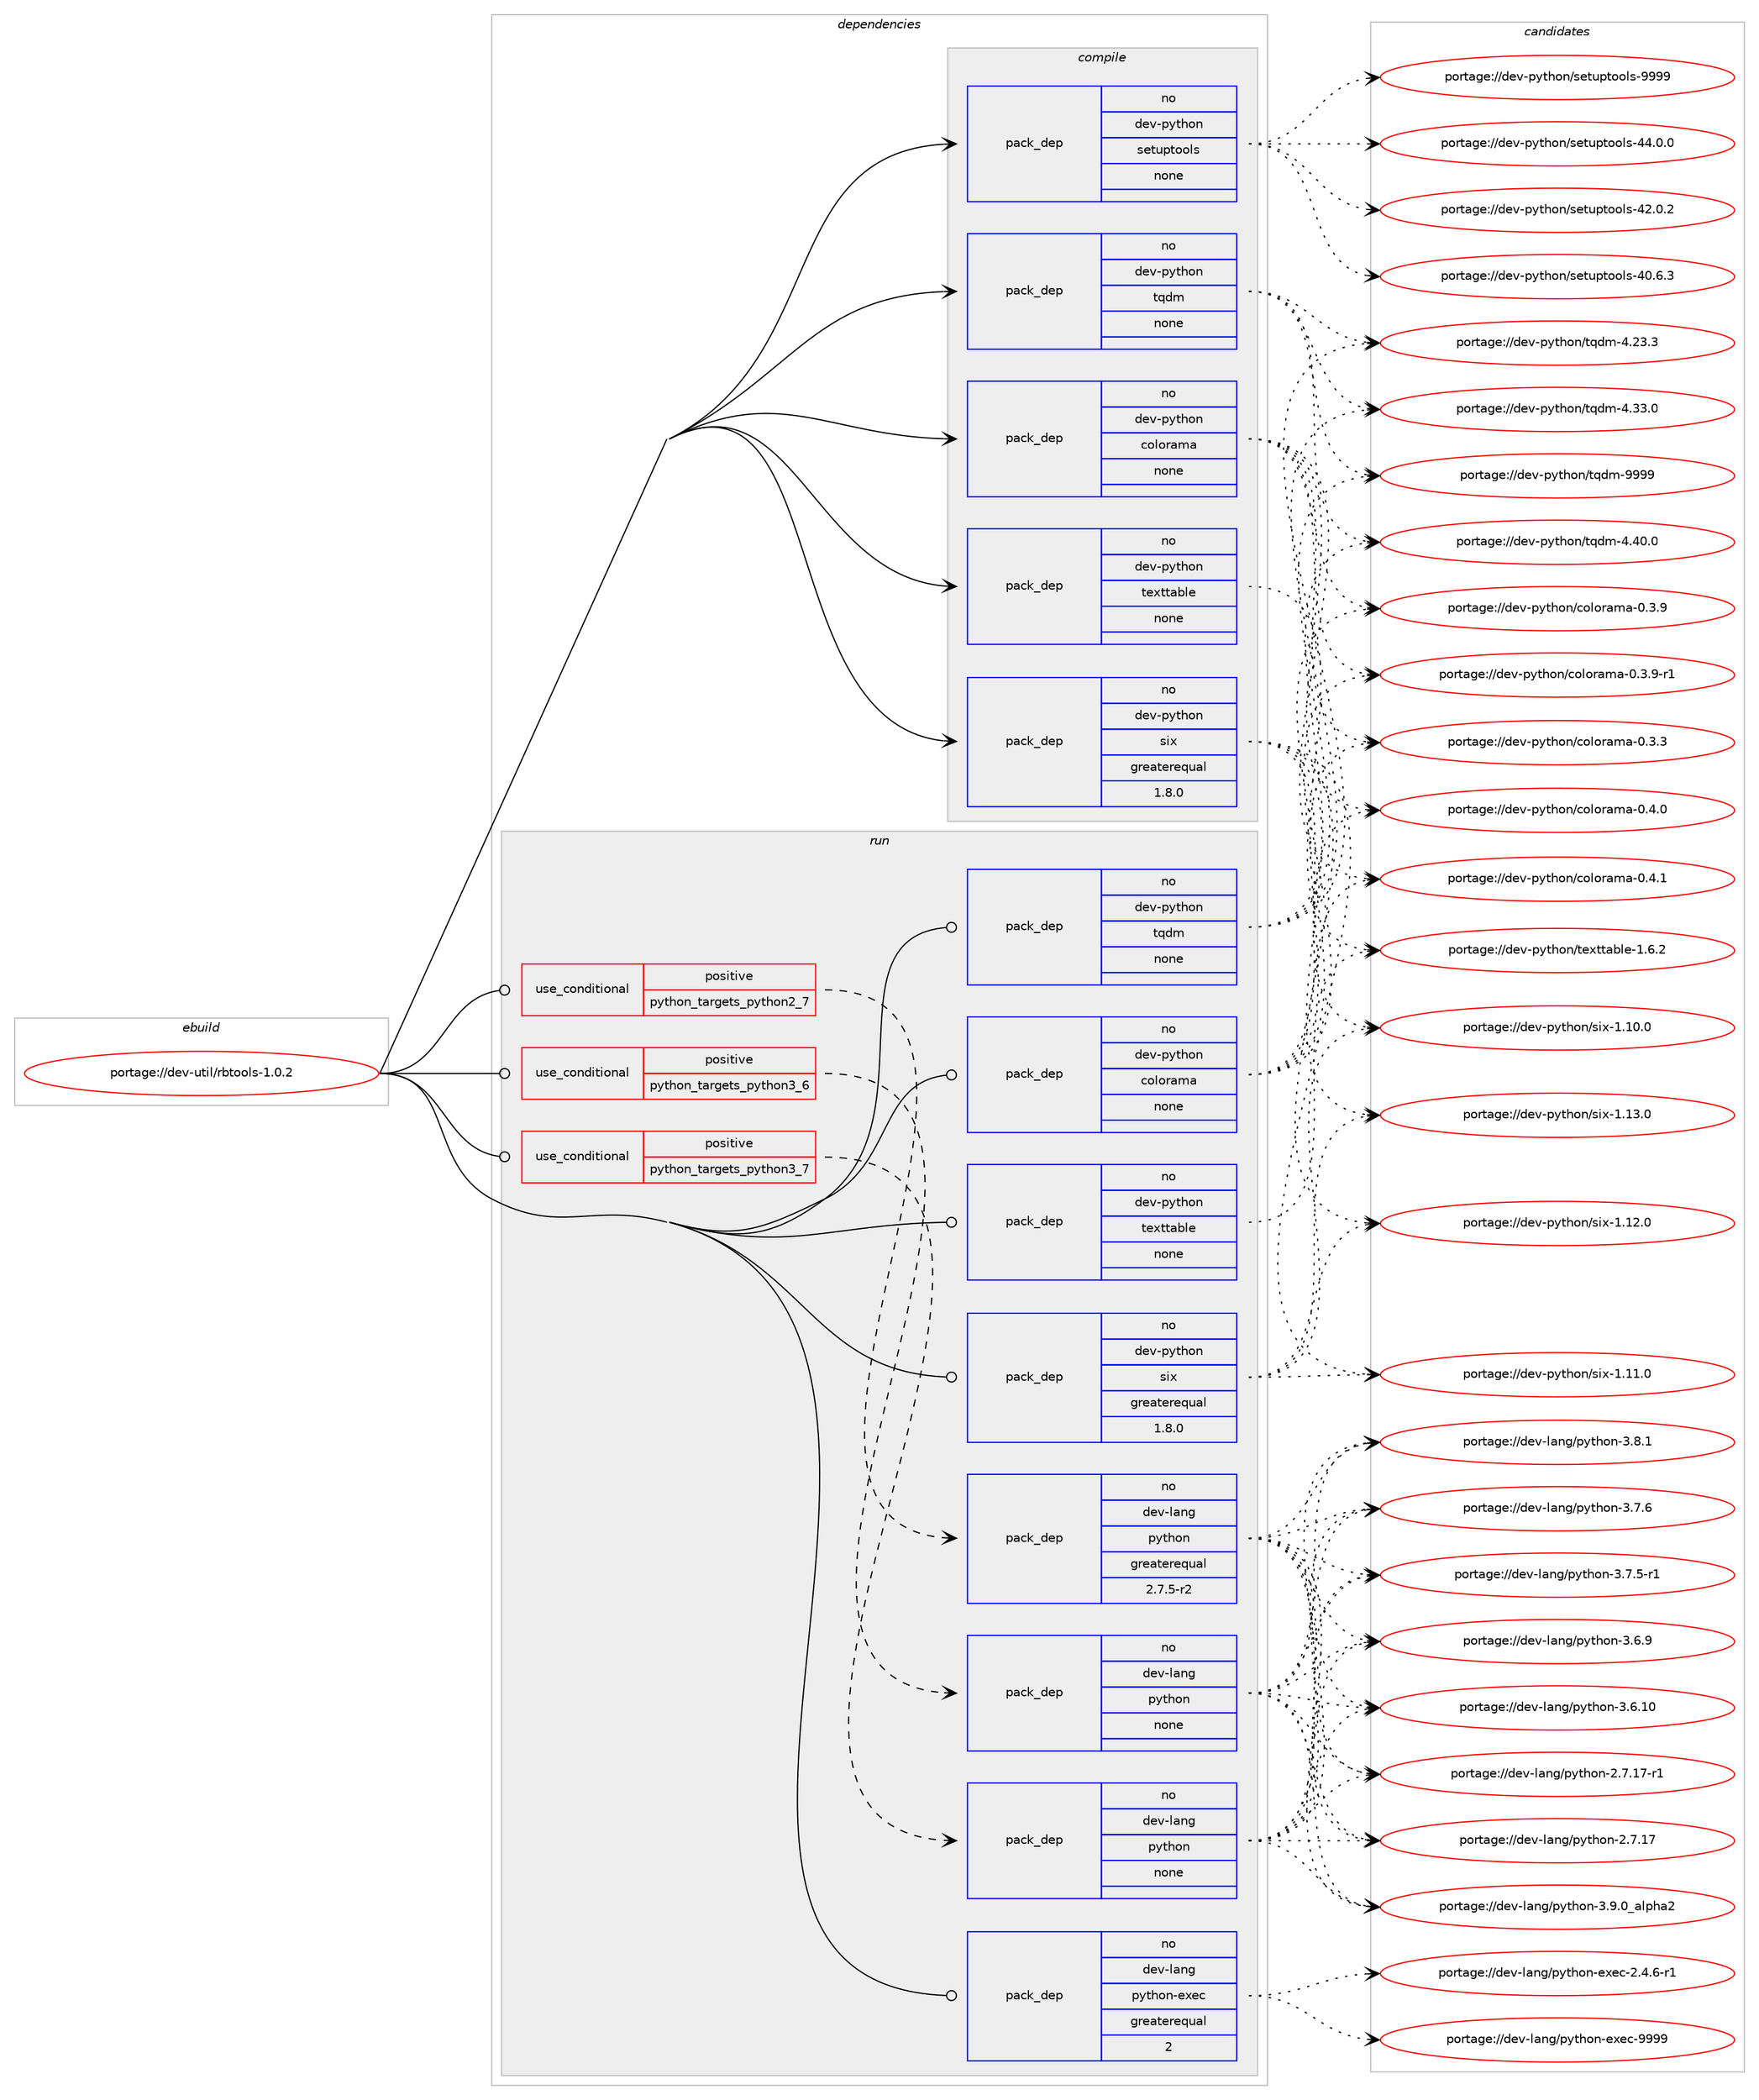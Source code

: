 digraph prolog {

# *************
# Graph options
# *************

newrank=true;
concentrate=true;
compound=true;
graph [rankdir=LR,fontname=Helvetica,fontsize=10,ranksep=1.5];#, ranksep=2.5, nodesep=0.2];
edge  [arrowhead=vee];
node  [fontname=Helvetica,fontsize=10];

# **********
# The ebuild
# **********

subgraph cluster_leftcol {
color=gray;
label=<<i>ebuild</i>>;
id [label="portage://dev-util/rbtools-1.0.2", color=red, width=4, href="../dev-util/rbtools-1.0.2.svg"];
}

# ****************
# The dependencies
# ****************

subgraph cluster_midcol {
color=gray;
label=<<i>dependencies</i>>;
subgraph cluster_compile {
fillcolor="#eeeeee";
style=filled;
label=<<i>compile</i>>;
subgraph pack231536 {
dependency297838 [label=<<TABLE BORDER="0" CELLBORDER="1" CELLSPACING="0" CELLPADDING="4" WIDTH="220"><TR><TD ROWSPAN="6" CELLPADDING="30">pack_dep</TD></TR><TR><TD WIDTH="110">no</TD></TR><TR><TD>dev-python</TD></TR><TR><TD>colorama</TD></TR><TR><TD>none</TD></TR><TR><TD></TD></TR></TABLE>>, shape=none, color=blue];
}
id:e -> dependency297838:w [weight=20,style="solid",arrowhead="vee"];
subgraph pack231537 {
dependency297839 [label=<<TABLE BORDER="0" CELLBORDER="1" CELLSPACING="0" CELLPADDING="4" WIDTH="220"><TR><TD ROWSPAN="6" CELLPADDING="30">pack_dep</TD></TR><TR><TD WIDTH="110">no</TD></TR><TR><TD>dev-python</TD></TR><TR><TD>setuptools</TD></TR><TR><TD>none</TD></TR><TR><TD></TD></TR></TABLE>>, shape=none, color=blue];
}
id:e -> dependency297839:w [weight=20,style="solid",arrowhead="vee"];
subgraph pack231538 {
dependency297840 [label=<<TABLE BORDER="0" CELLBORDER="1" CELLSPACING="0" CELLPADDING="4" WIDTH="220"><TR><TD ROWSPAN="6" CELLPADDING="30">pack_dep</TD></TR><TR><TD WIDTH="110">no</TD></TR><TR><TD>dev-python</TD></TR><TR><TD>six</TD></TR><TR><TD>greaterequal</TD></TR><TR><TD>1.8.0</TD></TR></TABLE>>, shape=none, color=blue];
}
id:e -> dependency297840:w [weight=20,style="solid",arrowhead="vee"];
subgraph pack231539 {
dependency297841 [label=<<TABLE BORDER="0" CELLBORDER="1" CELLSPACING="0" CELLPADDING="4" WIDTH="220"><TR><TD ROWSPAN="6" CELLPADDING="30">pack_dep</TD></TR><TR><TD WIDTH="110">no</TD></TR><TR><TD>dev-python</TD></TR><TR><TD>texttable</TD></TR><TR><TD>none</TD></TR><TR><TD></TD></TR></TABLE>>, shape=none, color=blue];
}
id:e -> dependency297841:w [weight=20,style="solid",arrowhead="vee"];
subgraph pack231540 {
dependency297842 [label=<<TABLE BORDER="0" CELLBORDER="1" CELLSPACING="0" CELLPADDING="4" WIDTH="220"><TR><TD ROWSPAN="6" CELLPADDING="30">pack_dep</TD></TR><TR><TD WIDTH="110">no</TD></TR><TR><TD>dev-python</TD></TR><TR><TD>tqdm</TD></TR><TR><TD>none</TD></TR><TR><TD></TD></TR></TABLE>>, shape=none, color=blue];
}
id:e -> dependency297842:w [weight=20,style="solid",arrowhead="vee"];
}
subgraph cluster_compileandrun {
fillcolor="#eeeeee";
style=filled;
label=<<i>compile and run</i>>;
}
subgraph cluster_run {
fillcolor="#eeeeee";
style=filled;
label=<<i>run</i>>;
subgraph cond61714 {
dependency297843 [label=<<TABLE BORDER="0" CELLBORDER="1" CELLSPACING="0" CELLPADDING="4"><TR><TD ROWSPAN="3" CELLPADDING="10">use_conditional</TD></TR><TR><TD>positive</TD></TR><TR><TD>python_targets_python2_7</TD></TR></TABLE>>, shape=none, color=red];
subgraph pack231541 {
dependency297844 [label=<<TABLE BORDER="0" CELLBORDER="1" CELLSPACING="0" CELLPADDING="4" WIDTH="220"><TR><TD ROWSPAN="6" CELLPADDING="30">pack_dep</TD></TR><TR><TD WIDTH="110">no</TD></TR><TR><TD>dev-lang</TD></TR><TR><TD>python</TD></TR><TR><TD>greaterequal</TD></TR><TR><TD>2.7.5-r2</TD></TR></TABLE>>, shape=none, color=blue];
}
dependency297843:e -> dependency297844:w [weight=20,style="dashed",arrowhead="vee"];
}
id:e -> dependency297843:w [weight=20,style="solid",arrowhead="odot"];
subgraph cond61715 {
dependency297845 [label=<<TABLE BORDER="0" CELLBORDER="1" CELLSPACING="0" CELLPADDING="4"><TR><TD ROWSPAN="3" CELLPADDING="10">use_conditional</TD></TR><TR><TD>positive</TD></TR><TR><TD>python_targets_python3_6</TD></TR></TABLE>>, shape=none, color=red];
subgraph pack231542 {
dependency297846 [label=<<TABLE BORDER="0" CELLBORDER="1" CELLSPACING="0" CELLPADDING="4" WIDTH="220"><TR><TD ROWSPAN="6" CELLPADDING="30">pack_dep</TD></TR><TR><TD WIDTH="110">no</TD></TR><TR><TD>dev-lang</TD></TR><TR><TD>python</TD></TR><TR><TD>none</TD></TR><TR><TD></TD></TR></TABLE>>, shape=none, color=blue];
}
dependency297845:e -> dependency297846:w [weight=20,style="dashed",arrowhead="vee"];
}
id:e -> dependency297845:w [weight=20,style="solid",arrowhead="odot"];
subgraph cond61716 {
dependency297847 [label=<<TABLE BORDER="0" CELLBORDER="1" CELLSPACING="0" CELLPADDING="4"><TR><TD ROWSPAN="3" CELLPADDING="10">use_conditional</TD></TR><TR><TD>positive</TD></TR><TR><TD>python_targets_python3_7</TD></TR></TABLE>>, shape=none, color=red];
subgraph pack231543 {
dependency297848 [label=<<TABLE BORDER="0" CELLBORDER="1" CELLSPACING="0" CELLPADDING="4" WIDTH="220"><TR><TD ROWSPAN="6" CELLPADDING="30">pack_dep</TD></TR><TR><TD WIDTH="110">no</TD></TR><TR><TD>dev-lang</TD></TR><TR><TD>python</TD></TR><TR><TD>none</TD></TR><TR><TD></TD></TR></TABLE>>, shape=none, color=blue];
}
dependency297847:e -> dependency297848:w [weight=20,style="dashed",arrowhead="vee"];
}
id:e -> dependency297847:w [weight=20,style="solid",arrowhead="odot"];
subgraph pack231544 {
dependency297849 [label=<<TABLE BORDER="0" CELLBORDER="1" CELLSPACING="0" CELLPADDING="4" WIDTH="220"><TR><TD ROWSPAN="6" CELLPADDING="30">pack_dep</TD></TR><TR><TD WIDTH="110">no</TD></TR><TR><TD>dev-lang</TD></TR><TR><TD>python-exec</TD></TR><TR><TD>greaterequal</TD></TR><TR><TD>2</TD></TR></TABLE>>, shape=none, color=blue];
}
id:e -> dependency297849:w [weight=20,style="solid",arrowhead="odot"];
subgraph pack231545 {
dependency297850 [label=<<TABLE BORDER="0" CELLBORDER="1" CELLSPACING="0" CELLPADDING="4" WIDTH="220"><TR><TD ROWSPAN="6" CELLPADDING="30">pack_dep</TD></TR><TR><TD WIDTH="110">no</TD></TR><TR><TD>dev-python</TD></TR><TR><TD>colorama</TD></TR><TR><TD>none</TD></TR><TR><TD></TD></TR></TABLE>>, shape=none, color=blue];
}
id:e -> dependency297850:w [weight=20,style="solid",arrowhead="odot"];
subgraph pack231546 {
dependency297851 [label=<<TABLE BORDER="0" CELLBORDER="1" CELLSPACING="0" CELLPADDING="4" WIDTH="220"><TR><TD ROWSPAN="6" CELLPADDING="30">pack_dep</TD></TR><TR><TD WIDTH="110">no</TD></TR><TR><TD>dev-python</TD></TR><TR><TD>six</TD></TR><TR><TD>greaterequal</TD></TR><TR><TD>1.8.0</TD></TR></TABLE>>, shape=none, color=blue];
}
id:e -> dependency297851:w [weight=20,style="solid",arrowhead="odot"];
subgraph pack231547 {
dependency297852 [label=<<TABLE BORDER="0" CELLBORDER="1" CELLSPACING="0" CELLPADDING="4" WIDTH="220"><TR><TD ROWSPAN="6" CELLPADDING="30">pack_dep</TD></TR><TR><TD WIDTH="110">no</TD></TR><TR><TD>dev-python</TD></TR><TR><TD>texttable</TD></TR><TR><TD>none</TD></TR><TR><TD></TD></TR></TABLE>>, shape=none, color=blue];
}
id:e -> dependency297852:w [weight=20,style="solid",arrowhead="odot"];
subgraph pack231548 {
dependency297853 [label=<<TABLE BORDER="0" CELLBORDER="1" CELLSPACING="0" CELLPADDING="4" WIDTH="220"><TR><TD ROWSPAN="6" CELLPADDING="30">pack_dep</TD></TR><TR><TD WIDTH="110">no</TD></TR><TR><TD>dev-python</TD></TR><TR><TD>tqdm</TD></TR><TR><TD>none</TD></TR><TR><TD></TD></TR></TABLE>>, shape=none, color=blue];
}
id:e -> dependency297853:w [weight=20,style="solid",arrowhead="odot"];
}
}

# **************
# The candidates
# **************

subgraph cluster_choices {
rank=same;
color=gray;
label=<<i>candidates</i>>;

subgraph choice231536 {
color=black;
nodesep=1;
choice1001011184511212111610411111047991111081111149710997454846524649 [label="portage://dev-python/colorama-0.4.1", color=red, width=4,href="../dev-python/colorama-0.4.1.svg"];
choice1001011184511212111610411111047991111081111149710997454846524648 [label="portage://dev-python/colorama-0.4.0", color=red, width=4,href="../dev-python/colorama-0.4.0.svg"];
choice10010111845112121116104111110479911110811111497109974548465146574511449 [label="portage://dev-python/colorama-0.3.9-r1", color=red, width=4,href="../dev-python/colorama-0.3.9-r1.svg"];
choice1001011184511212111610411111047991111081111149710997454846514657 [label="portage://dev-python/colorama-0.3.9", color=red, width=4,href="../dev-python/colorama-0.3.9.svg"];
choice1001011184511212111610411111047991111081111149710997454846514651 [label="portage://dev-python/colorama-0.3.3", color=red, width=4,href="../dev-python/colorama-0.3.3.svg"];
dependency297838:e -> choice1001011184511212111610411111047991111081111149710997454846524649:w [style=dotted,weight="100"];
dependency297838:e -> choice1001011184511212111610411111047991111081111149710997454846524648:w [style=dotted,weight="100"];
dependency297838:e -> choice10010111845112121116104111110479911110811111497109974548465146574511449:w [style=dotted,weight="100"];
dependency297838:e -> choice1001011184511212111610411111047991111081111149710997454846514657:w [style=dotted,weight="100"];
dependency297838:e -> choice1001011184511212111610411111047991111081111149710997454846514651:w [style=dotted,weight="100"];
}
subgraph choice231537 {
color=black;
nodesep=1;
choice10010111845112121116104111110471151011161171121161111111081154557575757 [label="portage://dev-python/setuptools-9999", color=red, width=4,href="../dev-python/setuptools-9999.svg"];
choice100101118451121211161041111104711510111611711211611111110811545525246484648 [label="portage://dev-python/setuptools-44.0.0", color=red, width=4,href="../dev-python/setuptools-44.0.0.svg"];
choice100101118451121211161041111104711510111611711211611111110811545525046484650 [label="portage://dev-python/setuptools-42.0.2", color=red, width=4,href="../dev-python/setuptools-42.0.2.svg"];
choice100101118451121211161041111104711510111611711211611111110811545524846544651 [label="portage://dev-python/setuptools-40.6.3", color=red, width=4,href="../dev-python/setuptools-40.6.3.svg"];
dependency297839:e -> choice10010111845112121116104111110471151011161171121161111111081154557575757:w [style=dotted,weight="100"];
dependency297839:e -> choice100101118451121211161041111104711510111611711211611111110811545525246484648:w [style=dotted,weight="100"];
dependency297839:e -> choice100101118451121211161041111104711510111611711211611111110811545525046484650:w [style=dotted,weight="100"];
dependency297839:e -> choice100101118451121211161041111104711510111611711211611111110811545524846544651:w [style=dotted,weight="100"];
}
subgraph choice231538 {
color=black;
nodesep=1;
choice100101118451121211161041111104711510512045494649514648 [label="portage://dev-python/six-1.13.0", color=red, width=4,href="../dev-python/six-1.13.0.svg"];
choice100101118451121211161041111104711510512045494649504648 [label="portage://dev-python/six-1.12.0", color=red, width=4,href="../dev-python/six-1.12.0.svg"];
choice100101118451121211161041111104711510512045494649494648 [label="portage://dev-python/six-1.11.0", color=red, width=4,href="../dev-python/six-1.11.0.svg"];
choice100101118451121211161041111104711510512045494649484648 [label="portage://dev-python/six-1.10.0", color=red, width=4,href="../dev-python/six-1.10.0.svg"];
dependency297840:e -> choice100101118451121211161041111104711510512045494649514648:w [style=dotted,weight="100"];
dependency297840:e -> choice100101118451121211161041111104711510512045494649504648:w [style=dotted,weight="100"];
dependency297840:e -> choice100101118451121211161041111104711510512045494649494648:w [style=dotted,weight="100"];
dependency297840:e -> choice100101118451121211161041111104711510512045494649484648:w [style=dotted,weight="100"];
}
subgraph choice231539 {
color=black;
nodesep=1;
choice10010111845112121116104111110471161011201161169798108101454946544650 [label="portage://dev-python/texttable-1.6.2", color=red, width=4,href="../dev-python/texttable-1.6.2.svg"];
dependency297841:e -> choice10010111845112121116104111110471161011201161169798108101454946544650:w [style=dotted,weight="100"];
}
subgraph choice231540 {
color=black;
nodesep=1;
choice10010111845112121116104111110471161131001094557575757 [label="portage://dev-python/tqdm-9999", color=red, width=4,href="../dev-python/tqdm-9999.svg"];
choice100101118451121211161041111104711611310010945524652484648 [label="portage://dev-python/tqdm-4.40.0", color=red, width=4,href="../dev-python/tqdm-4.40.0.svg"];
choice100101118451121211161041111104711611310010945524651514648 [label="portage://dev-python/tqdm-4.33.0", color=red, width=4,href="../dev-python/tqdm-4.33.0.svg"];
choice100101118451121211161041111104711611310010945524650514651 [label="portage://dev-python/tqdm-4.23.3", color=red, width=4,href="../dev-python/tqdm-4.23.3.svg"];
dependency297842:e -> choice10010111845112121116104111110471161131001094557575757:w [style=dotted,weight="100"];
dependency297842:e -> choice100101118451121211161041111104711611310010945524652484648:w [style=dotted,weight="100"];
dependency297842:e -> choice100101118451121211161041111104711611310010945524651514648:w [style=dotted,weight="100"];
dependency297842:e -> choice100101118451121211161041111104711611310010945524650514651:w [style=dotted,weight="100"];
}
subgraph choice231541 {
color=black;
nodesep=1;
choice10010111845108971101034711212111610411111045514657464895971081121049750 [label="portage://dev-lang/python-3.9.0_alpha2", color=red, width=4,href="../dev-lang/python-3.9.0_alpha2.svg"];
choice100101118451089711010347112121116104111110455146564649 [label="portage://dev-lang/python-3.8.1", color=red, width=4,href="../dev-lang/python-3.8.1.svg"];
choice100101118451089711010347112121116104111110455146554654 [label="portage://dev-lang/python-3.7.6", color=red, width=4,href="../dev-lang/python-3.7.6.svg"];
choice1001011184510897110103471121211161041111104551465546534511449 [label="portage://dev-lang/python-3.7.5-r1", color=red, width=4,href="../dev-lang/python-3.7.5-r1.svg"];
choice100101118451089711010347112121116104111110455146544657 [label="portage://dev-lang/python-3.6.9", color=red, width=4,href="../dev-lang/python-3.6.9.svg"];
choice10010111845108971101034711212111610411111045514654464948 [label="portage://dev-lang/python-3.6.10", color=red, width=4,href="../dev-lang/python-3.6.10.svg"];
choice100101118451089711010347112121116104111110455046554649554511449 [label="portage://dev-lang/python-2.7.17-r1", color=red, width=4,href="../dev-lang/python-2.7.17-r1.svg"];
choice10010111845108971101034711212111610411111045504655464955 [label="portage://dev-lang/python-2.7.17", color=red, width=4,href="../dev-lang/python-2.7.17.svg"];
dependency297844:e -> choice10010111845108971101034711212111610411111045514657464895971081121049750:w [style=dotted,weight="100"];
dependency297844:e -> choice100101118451089711010347112121116104111110455146564649:w [style=dotted,weight="100"];
dependency297844:e -> choice100101118451089711010347112121116104111110455146554654:w [style=dotted,weight="100"];
dependency297844:e -> choice1001011184510897110103471121211161041111104551465546534511449:w [style=dotted,weight="100"];
dependency297844:e -> choice100101118451089711010347112121116104111110455146544657:w [style=dotted,weight="100"];
dependency297844:e -> choice10010111845108971101034711212111610411111045514654464948:w [style=dotted,weight="100"];
dependency297844:e -> choice100101118451089711010347112121116104111110455046554649554511449:w [style=dotted,weight="100"];
dependency297844:e -> choice10010111845108971101034711212111610411111045504655464955:w [style=dotted,weight="100"];
}
subgraph choice231542 {
color=black;
nodesep=1;
choice10010111845108971101034711212111610411111045514657464895971081121049750 [label="portage://dev-lang/python-3.9.0_alpha2", color=red, width=4,href="../dev-lang/python-3.9.0_alpha2.svg"];
choice100101118451089711010347112121116104111110455146564649 [label="portage://dev-lang/python-3.8.1", color=red, width=4,href="../dev-lang/python-3.8.1.svg"];
choice100101118451089711010347112121116104111110455146554654 [label="portage://dev-lang/python-3.7.6", color=red, width=4,href="../dev-lang/python-3.7.6.svg"];
choice1001011184510897110103471121211161041111104551465546534511449 [label="portage://dev-lang/python-3.7.5-r1", color=red, width=4,href="../dev-lang/python-3.7.5-r1.svg"];
choice100101118451089711010347112121116104111110455146544657 [label="portage://dev-lang/python-3.6.9", color=red, width=4,href="../dev-lang/python-3.6.9.svg"];
choice10010111845108971101034711212111610411111045514654464948 [label="portage://dev-lang/python-3.6.10", color=red, width=4,href="../dev-lang/python-3.6.10.svg"];
choice100101118451089711010347112121116104111110455046554649554511449 [label="portage://dev-lang/python-2.7.17-r1", color=red, width=4,href="../dev-lang/python-2.7.17-r1.svg"];
choice10010111845108971101034711212111610411111045504655464955 [label="portage://dev-lang/python-2.7.17", color=red, width=4,href="../dev-lang/python-2.7.17.svg"];
dependency297846:e -> choice10010111845108971101034711212111610411111045514657464895971081121049750:w [style=dotted,weight="100"];
dependency297846:e -> choice100101118451089711010347112121116104111110455146564649:w [style=dotted,weight="100"];
dependency297846:e -> choice100101118451089711010347112121116104111110455146554654:w [style=dotted,weight="100"];
dependency297846:e -> choice1001011184510897110103471121211161041111104551465546534511449:w [style=dotted,weight="100"];
dependency297846:e -> choice100101118451089711010347112121116104111110455146544657:w [style=dotted,weight="100"];
dependency297846:e -> choice10010111845108971101034711212111610411111045514654464948:w [style=dotted,weight="100"];
dependency297846:e -> choice100101118451089711010347112121116104111110455046554649554511449:w [style=dotted,weight="100"];
dependency297846:e -> choice10010111845108971101034711212111610411111045504655464955:w [style=dotted,weight="100"];
}
subgraph choice231543 {
color=black;
nodesep=1;
choice10010111845108971101034711212111610411111045514657464895971081121049750 [label="portage://dev-lang/python-3.9.0_alpha2", color=red, width=4,href="../dev-lang/python-3.9.0_alpha2.svg"];
choice100101118451089711010347112121116104111110455146564649 [label="portage://dev-lang/python-3.8.1", color=red, width=4,href="../dev-lang/python-3.8.1.svg"];
choice100101118451089711010347112121116104111110455146554654 [label="portage://dev-lang/python-3.7.6", color=red, width=4,href="../dev-lang/python-3.7.6.svg"];
choice1001011184510897110103471121211161041111104551465546534511449 [label="portage://dev-lang/python-3.7.5-r1", color=red, width=4,href="../dev-lang/python-3.7.5-r1.svg"];
choice100101118451089711010347112121116104111110455146544657 [label="portage://dev-lang/python-3.6.9", color=red, width=4,href="../dev-lang/python-3.6.9.svg"];
choice10010111845108971101034711212111610411111045514654464948 [label="portage://dev-lang/python-3.6.10", color=red, width=4,href="../dev-lang/python-3.6.10.svg"];
choice100101118451089711010347112121116104111110455046554649554511449 [label="portage://dev-lang/python-2.7.17-r1", color=red, width=4,href="../dev-lang/python-2.7.17-r1.svg"];
choice10010111845108971101034711212111610411111045504655464955 [label="portage://dev-lang/python-2.7.17", color=red, width=4,href="../dev-lang/python-2.7.17.svg"];
dependency297848:e -> choice10010111845108971101034711212111610411111045514657464895971081121049750:w [style=dotted,weight="100"];
dependency297848:e -> choice100101118451089711010347112121116104111110455146564649:w [style=dotted,weight="100"];
dependency297848:e -> choice100101118451089711010347112121116104111110455146554654:w [style=dotted,weight="100"];
dependency297848:e -> choice1001011184510897110103471121211161041111104551465546534511449:w [style=dotted,weight="100"];
dependency297848:e -> choice100101118451089711010347112121116104111110455146544657:w [style=dotted,weight="100"];
dependency297848:e -> choice10010111845108971101034711212111610411111045514654464948:w [style=dotted,weight="100"];
dependency297848:e -> choice100101118451089711010347112121116104111110455046554649554511449:w [style=dotted,weight="100"];
dependency297848:e -> choice10010111845108971101034711212111610411111045504655464955:w [style=dotted,weight="100"];
}
subgraph choice231544 {
color=black;
nodesep=1;
choice10010111845108971101034711212111610411111045101120101994557575757 [label="portage://dev-lang/python-exec-9999", color=red, width=4,href="../dev-lang/python-exec-9999.svg"];
choice10010111845108971101034711212111610411111045101120101994550465246544511449 [label="portage://dev-lang/python-exec-2.4.6-r1", color=red, width=4,href="../dev-lang/python-exec-2.4.6-r1.svg"];
dependency297849:e -> choice10010111845108971101034711212111610411111045101120101994557575757:w [style=dotted,weight="100"];
dependency297849:e -> choice10010111845108971101034711212111610411111045101120101994550465246544511449:w [style=dotted,weight="100"];
}
subgraph choice231545 {
color=black;
nodesep=1;
choice1001011184511212111610411111047991111081111149710997454846524649 [label="portage://dev-python/colorama-0.4.1", color=red, width=4,href="../dev-python/colorama-0.4.1.svg"];
choice1001011184511212111610411111047991111081111149710997454846524648 [label="portage://dev-python/colorama-0.4.0", color=red, width=4,href="../dev-python/colorama-0.4.0.svg"];
choice10010111845112121116104111110479911110811111497109974548465146574511449 [label="portage://dev-python/colorama-0.3.9-r1", color=red, width=4,href="../dev-python/colorama-0.3.9-r1.svg"];
choice1001011184511212111610411111047991111081111149710997454846514657 [label="portage://dev-python/colorama-0.3.9", color=red, width=4,href="../dev-python/colorama-0.3.9.svg"];
choice1001011184511212111610411111047991111081111149710997454846514651 [label="portage://dev-python/colorama-0.3.3", color=red, width=4,href="../dev-python/colorama-0.3.3.svg"];
dependency297850:e -> choice1001011184511212111610411111047991111081111149710997454846524649:w [style=dotted,weight="100"];
dependency297850:e -> choice1001011184511212111610411111047991111081111149710997454846524648:w [style=dotted,weight="100"];
dependency297850:e -> choice10010111845112121116104111110479911110811111497109974548465146574511449:w [style=dotted,weight="100"];
dependency297850:e -> choice1001011184511212111610411111047991111081111149710997454846514657:w [style=dotted,weight="100"];
dependency297850:e -> choice1001011184511212111610411111047991111081111149710997454846514651:w [style=dotted,weight="100"];
}
subgraph choice231546 {
color=black;
nodesep=1;
choice100101118451121211161041111104711510512045494649514648 [label="portage://dev-python/six-1.13.0", color=red, width=4,href="../dev-python/six-1.13.0.svg"];
choice100101118451121211161041111104711510512045494649504648 [label="portage://dev-python/six-1.12.0", color=red, width=4,href="../dev-python/six-1.12.0.svg"];
choice100101118451121211161041111104711510512045494649494648 [label="portage://dev-python/six-1.11.0", color=red, width=4,href="../dev-python/six-1.11.0.svg"];
choice100101118451121211161041111104711510512045494649484648 [label="portage://dev-python/six-1.10.0", color=red, width=4,href="../dev-python/six-1.10.0.svg"];
dependency297851:e -> choice100101118451121211161041111104711510512045494649514648:w [style=dotted,weight="100"];
dependency297851:e -> choice100101118451121211161041111104711510512045494649504648:w [style=dotted,weight="100"];
dependency297851:e -> choice100101118451121211161041111104711510512045494649494648:w [style=dotted,weight="100"];
dependency297851:e -> choice100101118451121211161041111104711510512045494649484648:w [style=dotted,weight="100"];
}
subgraph choice231547 {
color=black;
nodesep=1;
choice10010111845112121116104111110471161011201161169798108101454946544650 [label="portage://dev-python/texttable-1.6.2", color=red, width=4,href="../dev-python/texttable-1.6.2.svg"];
dependency297852:e -> choice10010111845112121116104111110471161011201161169798108101454946544650:w [style=dotted,weight="100"];
}
subgraph choice231548 {
color=black;
nodesep=1;
choice10010111845112121116104111110471161131001094557575757 [label="portage://dev-python/tqdm-9999", color=red, width=4,href="../dev-python/tqdm-9999.svg"];
choice100101118451121211161041111104711611310010945524652484648 [label="portage://dev-python/tqdm-4.40.0", color=red, width=4,href="../dev-python/tqdm-4.40.0.svg"];
choice100101118451121211161041111104711611310010945524651514648 [label="portage://dev-python/tqdm-4.33.0", color=red, width=4,href="../dev-python/tqdm-4.33.0.svg"];
choice100101118451121211161041111104711611310010945524650514651 [label="portage://dev-python/tqdm-4.23.3", color=red, width=4,href="../dev-python/tqdm-4.23.3.svg"];
dependency297853:e -> choice10010111845112121116104111110471161131001094557575757:w [style=dotted,weight="100"];
dependency297853:e -> choice100101118451121211161041111104711611310010945524652484648:w [style=dotted,weight="100"];
dependency297853:e -> choice100101118451121211161041111104711611310010945524651514648:w [style=dotted,weight="100"];
dependency297853:e -> choice100101118451121211161041111104711611310010945524650514651:w [style=dotted,weight="100"];
}
}

}
